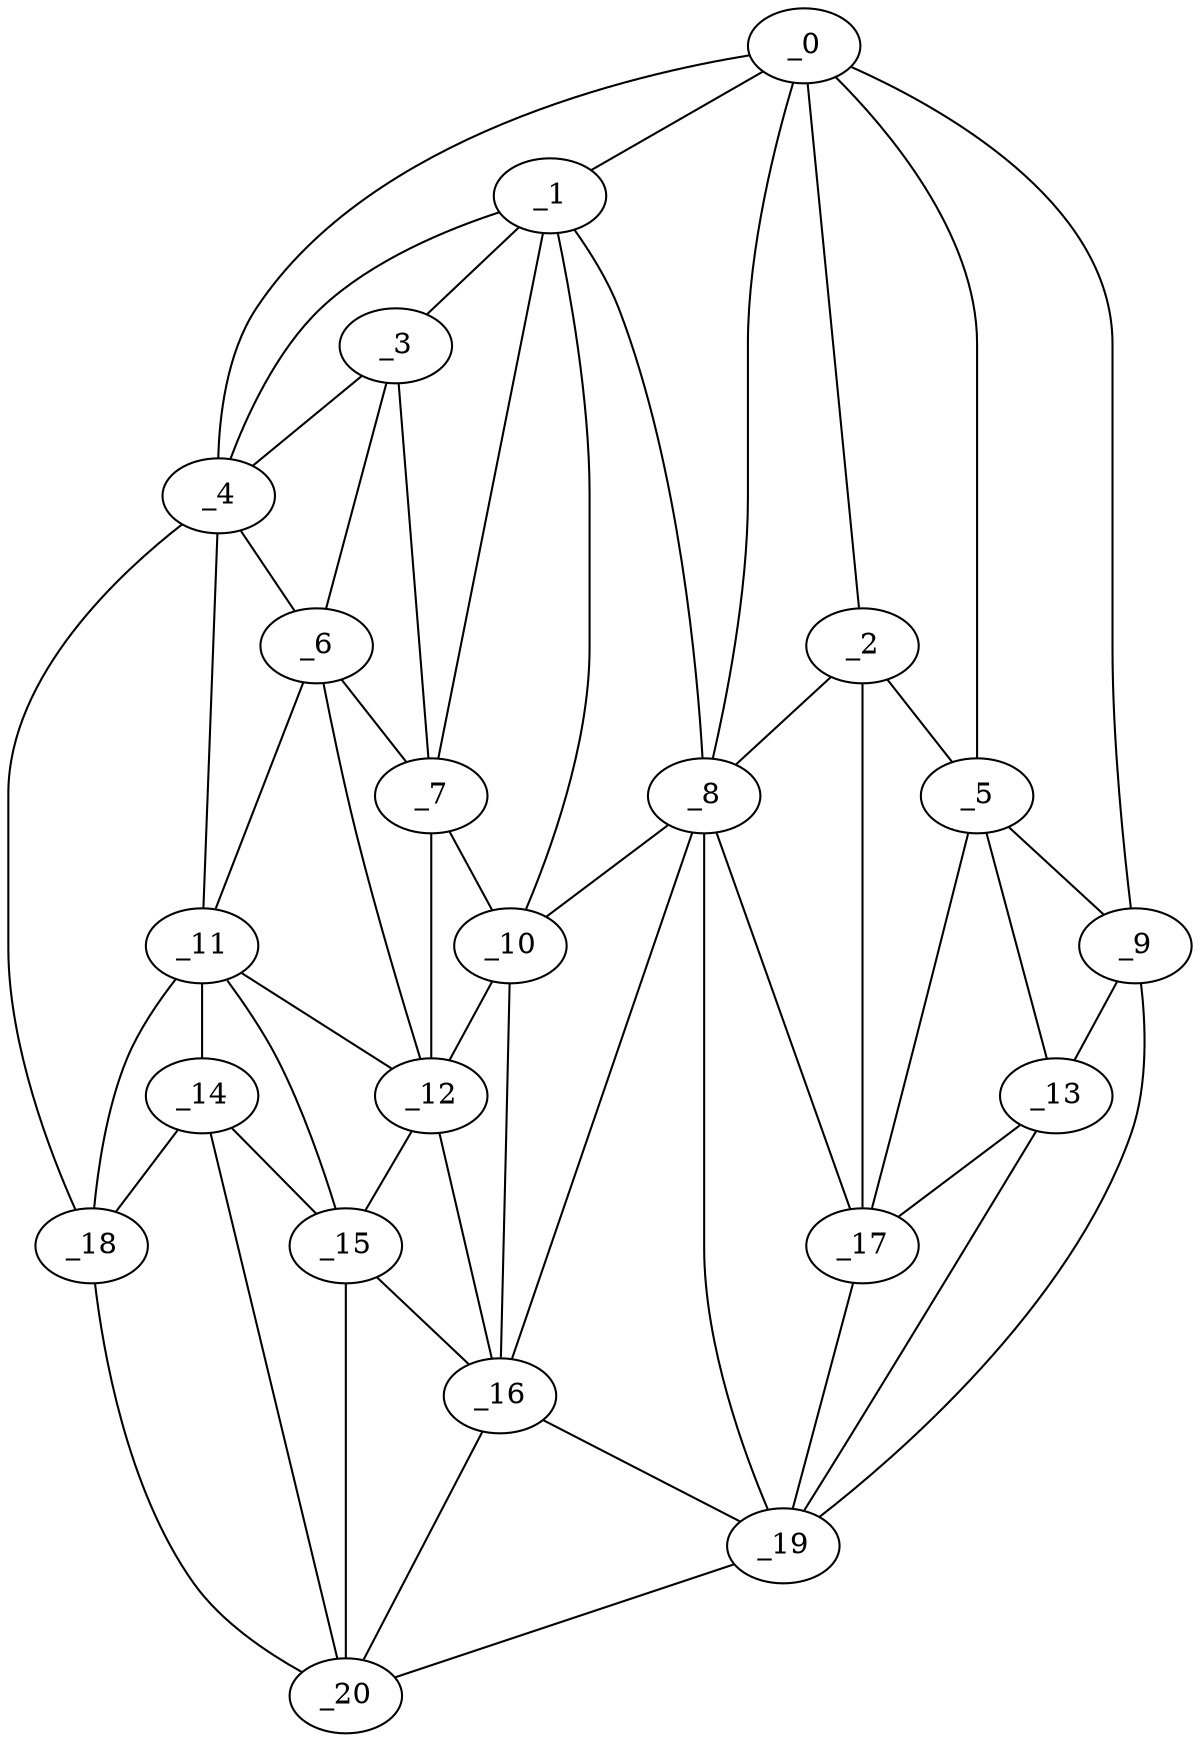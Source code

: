 graph "obj33__5.gxl" {
	_0	 [x=41,
		y=54];
	_1	 [x=48,
		y=84];
	_0 -- _1	 [valence=1];
	_2	 [x=49,
		y=48];
	_0 -- _2	 [valence=1];
	_4	 [x=52,
		y=109];
	_0 -- _4	 [valence=1];
	_5	 [x=53,
		y=36];
	_0 -- _5	 [valence=1];
	_8	 [x=62,
		y=71];
	_0 -- _8	 [valence=2];
	_9	 [x=63,
		y=2];
	_0 -- _9	 [valence=1];
	_3	 [x=50,
		y=91];
	_1 -- _3	 [valence=1];
	_1 -- _4	 [valence=2];
	_7	 [x=57,
		y=87];
	_1 -- _7	 [valence=2];
	_1 -- _8	 [valence=2];
	_10	 [x=64,
		y=79];
	_1 -- _10	 [valence=2];
	_2 -- _5	 [valence=2];
	_2 -- _8	 [valence=2];
	_17	 [x=79,
		y=49];
	_2 -- _17	 [valence=1];
	_3 -- _4	 [valence=2];
	_6	 [x=54,
		y=96];
	_3 -- _6	 [valence=2];
	_3 -- _7	 [valence=1];
	_4 -- _6	 [valence=1];
	_11	 [x=68,
		y=113];
	_4 -- _11	 [valence=2];
	_18	 [x=88,
		y=124];
	_4 -- _18	 [valence=1];
	_5 -- _9	 [valence=1];
	_13	 [x=75,
		y=34];
	_5 -- _13	 [valence=1];
	_5 -- _17	 [valence=2];
	_6 -- _7	 [valence=2];
	_6 -- _11	 [valence=1];
	_12	 [x=70,
		y=94];
	_6 -- _12	 [valence=1];
	_7 -- _10	 [valence=2];
	_7 -- _12	 [valence=2];
	_8 -- _10	 [valence=1];
	_16	 [x=78,
		y=86];
	_8 -- _16	 [valence=2];
	_8 -- _17	 [valence=1];
	_19	 [x=90,
		y=55];
	_8 -- _19	 [valence=1];
	_9 -- _13	 [valence=1];
	_9 -- _19	 [valence=1];
	_10 -- _12	 [valence=2];
	_10 -- _16	 [valence=2];
	_11 -- _12	 [valence=2];
	_14	 [x=75,
		y=114];
	_11 -- _14	 [valence=2];
	_15	 [x=76,
		y=99];
	_11 -- _15	 [valence=2];
	_11 -- _18	 [valence=1];
	_12 -- _15	 [valence=2];
	_12 -- _16	 [valence=1];
	_13 -- _17	 [valence=2];
	_13 -- _19	 [valence=2];
	_14 -- _15	 [valence=2];
	_14 -- _18	 [valence=1];
	_20	 [x=91,
		y=117];
	_14 -- _20	 [valence=1];
	_15 -- _16	 [valence=2];
	_15 -- _20	 [valence=1];
	_16 -- _19	 [valence=1];
	_16 -- _20	 [valence=2];
	_17 -- _19	 [valence=1];
	_18 -- _20	 [valence=1];
	_19 -- _20	 [valence=1];
}
